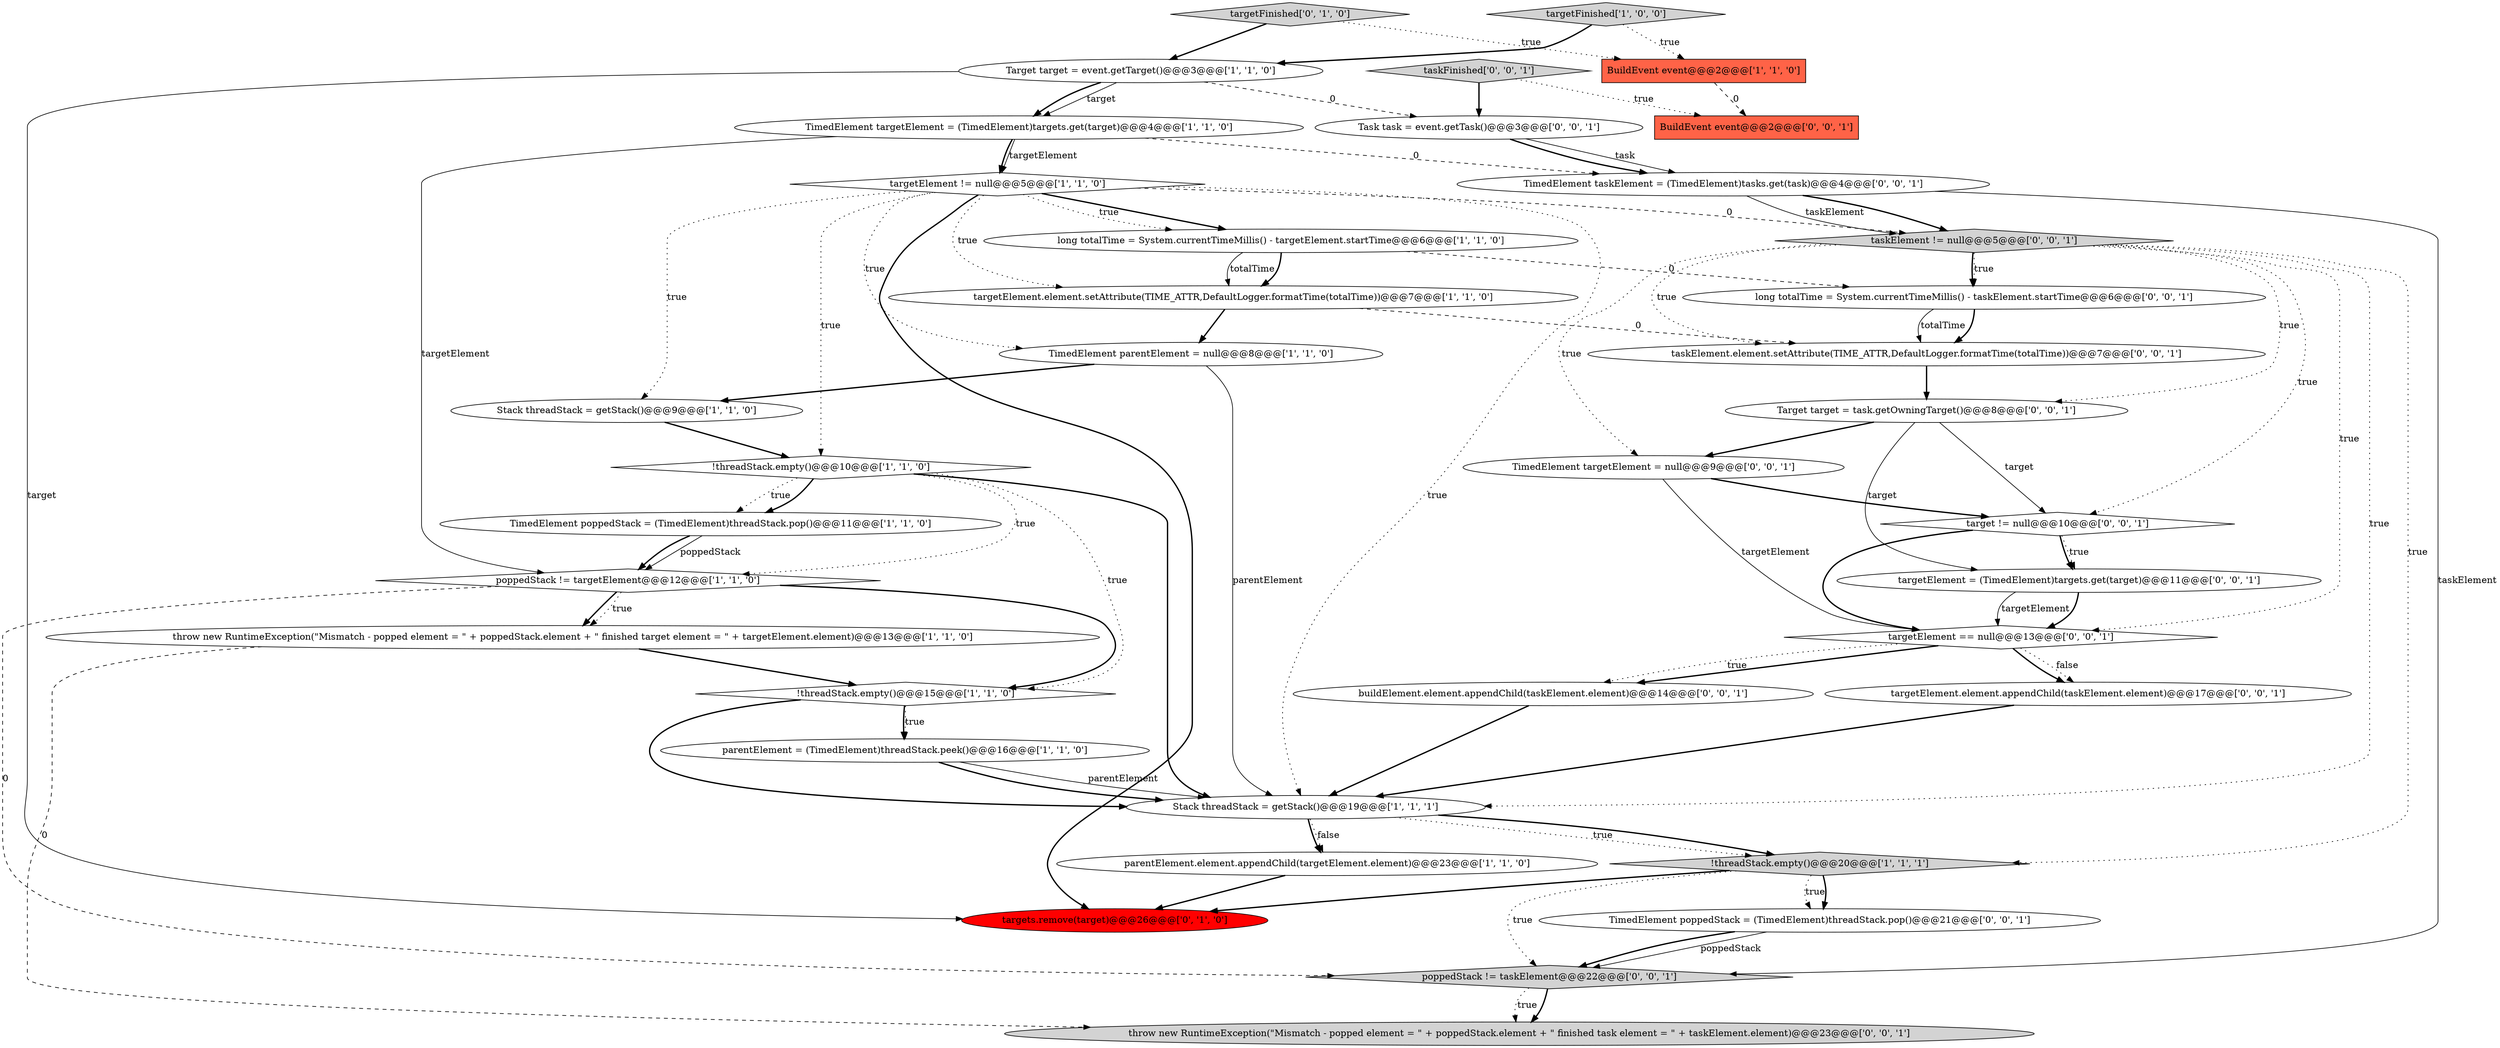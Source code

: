 digraph {
12 [style = filled, label = "Stack threadStack = getStack()@@@9@@@['1', '1', '0']", fillcolor = white, shape = ellipse image = "AAA0AAABBB1BBB"];
29 [style = filled, label = "TimedElement taskElement = (TimedElement)tasks.get(task)@@@4@@@['0', '0', '1']", fillcolor = white, shape = ellipse image = "AAA0AAABBB3BBB"];
34 [style = filled, label = "TimedElement targetElement = null@@@9@@@['0', '0', '1']", fillcolor = white, shape = ellipse image = "AAA0AAABBB3BBB"];
33 [style = filled, label = "target != null@@@10@@@['0', '0', '1']", fillcolor = white, shape = diamond image = "AAA0AAABBB3BBB"];
21 [style = filled, label = "poppedStack != taskElement@@@22@@@['0', '0', '1']", fillcolor = lightgray, shape = diamond image = "AAA0AAABBB3BBB"];
26 [style = filled, label = "TimedElement poppedStack = (TimedElement)threadStack.pop()@@@21@@@['0', '0', '1']", fillcolor = white, shape = ellipse image = "AAA0AAABBB3BBB"];
10 [style = filled, label = "!threadStack.empty()@@@15@@@['1', '1', '0']", fillcolor = white, shape = diamond image = "AAA0AAABBB1BBB"];
5 [style = filled, label = "TimedElement targetElement = (TimedElement)targets.get(target)@@@4@@@['1', '1', '0']", fillcolor = white, shape = ellipse image = "AAA0AAABBB1BBB"];
4 [style = filled, label = "BuildEvent event@@@2@@@['1', '1', '0']", fillcolor = tomato, shape = box image = "AAA0AAABBB1BBB"];
20 [style = filled, label = "targetElement = (TimedElement)targets.get(target)@@@11@@@['0', '0', '1']", fillcolor = white, shape = ellipse image = "AAA0AAABBB3BBB"];
17 [style = filled, label = "throw new RuntimeException(\"Mismatch - popped element = \" + poppedStack.element + \" finished target element = \" + targetElement.element)@@@13@@@['1', '1', '0']", fillcolor = white, shape = ellipse image = "AAA0AAABBB1BBB"];
13 [style = filled, label = "!threadStack.empty()@@@20@@@['1', '1', '1']", fillcolor = lightgray, shape = diamond image = "AAA0AAABBB1BBB"];
23 [style = filled, label = "Target target = task.getOwningTarget()@@@8@@@['0', '0', '1']", fillcolor = white, shape = ellipse image = "AAA0AAABBB3BBB"];
36 [style = filled, label = "targetElement == null@@@13@@@['0', '0', '1']", fillcolor = white, shape = diamond image = "AAA0AAABBB3BBB"];
16 [style = filled, label = "targetElement != null@@@5@@@['1', '1', '0']", fillcolor = white, shape = diamond image = "AAA0AAABBB1BBB"];
2 [style = filled, label = "!threadStack.empty()@@@10@@@['1', '1', '0']", fillcolor = white, shape = diamond image = "AAA0AAABBB1BBB"];
18 [style = filled, label = "targetFinished['0', '1', '0']", fillcolor = lightgray, shape = diamond image = "AAA0AAABBB2BBB"];
31 [style = filled, label = "Task task = event.getTask()@@@3@@@['0', '0', '1']", fillcolor = white, shape = ellipse image = "AAA0AAABBB3BBB"];
32 [style = filled, label = "long totalTime = System.currentTimeMillis() - taskElement.startTime@@@6@@@['0', '0', '1']", fillcolor = white, shape = ellipse image = "AAA0AAABBB3BBB"];
11 [style = filled, label = "targetFinished['1', '0', '0']", fillcolor = lightgray, shape = diamond image = "AAA0AAABBB1BBB"];
8 [style = filled, label = "parentElement = (TimedElement)threadStack.peek()@@@16@@@['1', '1', '0']", fillcolor = white, shape = ellipse image = "AAA0AAABBB1BBB"];
28 [style = filled, label = "taskFinished['0', '0', '1']", fillcolor = lightgray, shape = diamond image = "AAA0AAABBB3BBB"];
25 [style = filled, label = "buildElement.element.appendChild(taskElement.element)@@@14@@@['0', '0', '1']", fillcolor = white, shape = ellipse image = "AAA0AAABBB3BBB"];
22 [style = filled, label = "targetElement.element.appendChild(taskElement.element)@@@17@@@['0', '0', '1']", fillcolor = white, shape = ellipse image = "AAA0AAABBB3BBB"];
1 [style = filled, label = "TimedElement parentElement = null@@@8@@@['1', '1', '0']", fillcolor = white, shape = ellipse image = "AAA0AAABBB1BBB"];
19 [style = filled, label = "targets.remove(target)@@@26@@@['0', '1', '0']", fillcolor = red, shape = ellipse image = "AAA1AAABBB2BBB"];
35 [style = filled, label = "taskElement != null@@@5@@@['0', '0', '1']", fillcolor = lightgray, shape = diamond image = "AAA0AAABBB3BBB"];
15 [style = filled, label = "poppedStack != targetElement@@@12@@@['1', '1', '0']", fillcolor = white, shape = diamond image = "AAA0AAABBB1BBB"];
7 [style = filled, label = "TimedElement poppedStack = (TimedElement)threadStack.pop()@@@11@@@['1', '1', '0']", fillcolor = white, shape = ellipse image = "AAA0AAABBB1BBB"];
14 [style = filled, label = "long totalTime = System.currentTimeMillis() - targetElement.startTime@@@6@@@['1', '1', '0']", fillcolor = white, shape = ellipse image = "AAA0AAABBB1BBB"];
24 [style = filled, label = "throw new RuntimeException(\"Mismatch - popped element = \" + poppedStack.element + \" finished task element = \" + taskElement.element)@@@23@@@['0', '0', '1']", fillcolor = lightgray, shape = ellipse image = "AAA0AAABBB3BBB"];
6 [style = filled, label = "targetElement.element.setAttribute(TIME_ATTR,DefaultLogger.formatTime(totalTime))@@@7@@@['1', '1', '0']", fillcolor = white, shape = ellipse image = "AAA0AAABBB1BBB"];
3 [style = filled, label = "parentElement.element.appendChild(targetElement.element)@@@23@@@['1', '1', '0']", fillcolor = white, shape = ellipse image = "AAA0AAABBB1BBB"];
27 [style = filled, label = "BuildEvent event@@@2@@@['0', '0', '1']", fillcolor = tomato, shape = box image = "AAA0AAABBB3BBB"];
9 [style = filled, label = "Stack threadStack = getStack()@@@19@@@['1', '1', '1']", fillcolor = white, shape = ellipse image = "AAA0AAABBB1BBB"];
0 [style = filled, label = "Target target = event.getTarget()@@@3@@@['1', '1', '0']", fillcolor = white, shape = ellipse image = "AAA0AAABBB1BBB"];
30 [style = filled, label = "taskElement.element.setAttribute(TIME_ATTR,DefaultLogger.formatTime(totalTime))@@@7@@@['0', '0', '1']", fillcolor = white, shape = ellipse image = "AAA0AAABBB3BBB"];
10->8 [style = dotted, label="true"];
15->10 [style = bold, label=""];
16->9 [style = dotted, label="true"];
17->24 [style = dashed, label="0"];
16->35 [style = dashed, label="0"];
2->15 [style = dotted, label="true"];
21->24 [style = bold, label=""];
29->21 [style = solid, label="taskElement"];
1->9 [style = solid, label="parentElement"];
0->5 [style = solid, label="target"];
12->2 [style = bold, label=""];
15->17 [style = bold, label=""];
10->8 [style = bold, label=""];
3->19 [style = bold, label=""];
21->24 [style = dotted, label="true"];
13->21 [style = dotted, label="true"];
1->12 [style = bold, label=""];
16->14 [style = bold, label=""];
28->27 [style = dotted, label="true"];
18->0 [style = bold, label=""];
2->10 [style = dotted, label="true"];
26->21 [style = solid, label="poppedStack"];
31->29 [style = solid, label="task"];
22->9 [style = bold, label=""];
34->33 [style = bold, label=""];
14->6 [style = solid, label="totalTime"];
31->29 [style = bold, label=""];
2->9 [style = bold, label=""];
35->33 [style = dotted, label="true"];
16->19 [style = bold, label=""];
35->30 [style = dotted, label="true"];
15->17 [style = dotted, label="true"];
36->25 [style = bold, label=""];
20->36 [style = solid, label="targetElement"];
16->1 [style = dotted, label="true"];
33->36 [style = bold, label=""];
9->13 [style = dotted, label="true"];
16->14 [style = dotted, label="true"];
29->35 [style = bold, label=""];
14->6 [style = bold, label=""];
29->35 [style = solid, label="taskElement"];
17->10 [style = bold, label=""];
13->26 [style = dotted, label="true"];
28->31 [style = bold, label=""];
25->9 [style = bold, label=""];
9->3 [style = dotted, label="false"];
8->9 [style = solid, label="parentElement"];
35->32 [style = bold, label=""];
4->27 [style = dashed, label="0"];
15->21 [style = dashed, label="0"];
11->4 [style = dotted, label="true"];
5->29 [style = dashed, label="0"];
32->30 [style = bold, label=""];
0->19 [style = solid, label="target"];
26->21 [style = bold, label=""];
36->22 [style = dotted, label="false"];
5->16 [style = bold, label=""];
6->1 [style = bold, label=""];
13->19 [style = bold, label=""];
14->32 [style = dashed, label="0"];
13->26 [style = bold, label=""];
35->13 [style = dotted, label="true"];
7->15 [style = solid, label="poppedStack"];
32->30 [style = solid, label="totalTime"];
9->3 [style = bold, label=""];
7->15 [style = bold, label=""];
10->9 [style = bold, label=""];
35->23 [style = dotted, label="true"];
20->36 [style = bold, label=""];
0->5 [style = bold, label=""];
5->16 [style = solid, label="targetElement"];
16->12 [style = dotted, label="true"];
16->2 [style = dotted, label="true"];
33->20 [style = bold, label=""];
35->36 [style = dotted, label="true"];
36->22 [style = bold, label=""];
30->23 [style = bold, label=""];
35->9 [style = dotted, label="true"];
5->15 [style = solid, label="targetElement"];
33->20 [style = dotted, label="true"];
11->0 [style = bold, label=""];
23->20 [style = solid, label="target"];
2->7 [style = dotted, label="true"];
0->31 [style = dashed, label="0"];
8->9 [style = bold, label=""];
23->34 [style = bold, label=""];
35->34 [style = dotted, label="true"];
34->36 [style = solid, label="targetElement"];
6->30 [style = dashed, label="0"];
23->33 [style = solid, label="target"];
18->4 [style = dotted, label="true"];
2->7 [style = bold, label=""];
36->25 [style = dotted, label="true"];
16->6 [style = dotted, label="true"];
9->13 [style = bold, label=""];
35->32 [style = dotted, label="true"];
}
